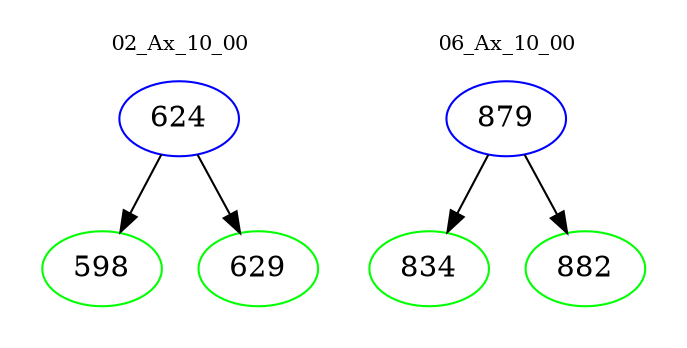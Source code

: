 digraph{
subgraph cluster_0 {
color = white
label = "02_Ax_10_00";
fontsize=10;
T0_624 [label="624", color="blue"]
T0_624 -> T0_598 [color="black"]
T0_598 [label="598", color="green"]
T0_624 -> T0_629 [color="black"]
T0_629 [label="629", color="green"]
}
subgraph cluster_1 {
color = white
label = "06_Ax_10_00";
fontsize=10;
T1_879 [label="879", color="blue"]
T1_879 -> T1_834 [color="black"]
T1_834 [label="834", color="green"]
T1_879 -> T1_882 [color="black"]
T1_882 [label="882", color="green"]
}
}
